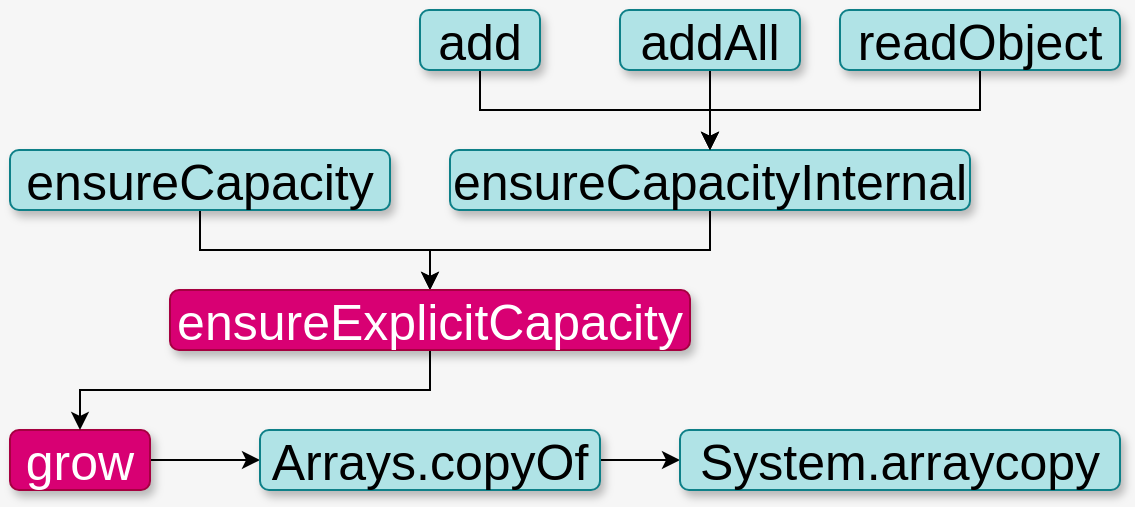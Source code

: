 <mxfile version="13.5.7" type="device"><diagram id="rb5vTrADqy_9L_mEalCB" name="第 1 页"><mxGraphModel dx="1024" dy="592" grid="1" gridSize="10" guides="1" tooltips="1" connect="1" arrows="1" fold="1" page="1" pageScale="1" pageWidth="827" pageHeight="1169" background="#F6F6F6" math="0" shadow="0"><root><mxCell id="0"/><mxCell id="1" parent="0"/><mxCell id="KTXUH28krG1wUkhPZ9fz-20" style="edgeStyle=orthogonalEdgeStyle;rounded=0;orthogonalLoop=1;jettySize=auto;html=1;exitX=0.5;exitY=1;exitDx=0;exitDy=0;fontSize=25;fontColor=#FFFFFF;" edge="1" parent="1" source="KTXUH28krG1wUkhPZ9fz-2" target="KTXUH28krG1wUkhPZ9fz-19"><mxGeometry relative="1" as="geometry"/></mxCell><mxCell id="KTXUH28krG1wUkhPZ9fz-2" value="ensureCapacityInternal" style="text;html=1;strokeColor=#0e8088;align=center;verticalAlign=middle;whiteSpace=wrap;rounded=1;fontSize=25;fillColor=#b0e3e6;shadow=1;glass=0;" vertex="1" parent="1"><mxGeometry x="395" y="250" width="260" height="30" as="geometry"/></mxCell><mxCell id="KTXUH28krG1wUkhPZ9fz-27" style="edgeStyle=orthogonalEdgeStyle;rounded=0;orthogonalLoop=1;jettySize=auto;html=1;exitX=1;exitY=0.5;exitDx=0;exitDy=0;fontSize=25;fontColor=#FFFFFF;" edge="1" parent="1" source="KTXUH28krG1wUkhPZ9fz-3" target="KTXUH28krG1wUkhPZ9fz-4"><mxGeometry relative="1" as="geometry"/></mxCell><mxCell id="KTXUH28krG1wUkhPZ9fz-3" value="grow" style="text;html=1;strokeColor=#A50040;fillColor=#d80073;align=center;verticalAlign=middle;whiteSpace=wrap;rounded=1;shadow=1;fontSize=25;glass=0;fontColor=#ffffff;" vertex="1" parent="1"><mxGeometry x="175" y="390" width="70" height="30" as="geometry"/></mxCell><mxCell id="KTXUH28krG1wUkhPZ9fz-28" style="edgeStyle=orthogonalEdgeStyle;rounded=0;orthogonalLoop=1;jettySize=auto;html=1;exitX=1;exitY=0.5;exitDx=0;exitDy=0;fontSize=25;fontColor=#FFFFFF;" edge="1" parent="1" source="KTXUH28krG1wUkhPZ9fz-4"><mxGeometry relative="1" as="geometry"><mxPoint x="510" y="405" as="targetPoint"/></mxGeometry></mxCell><mxCell id="KTXUH28krG1wUkhPZ9fz-4" value="Arrays.copyOf" style="text;html=1;strokeColor=#0e8088;fillColor=#b0e3e6;align=center;verticalAlign=middle;whiteSpace=wrap;rounded=1;shadow=1;fontSize=25;glass=0;" vertex="1" parent="1"><mxGeometry x="300" y="390" width="170" height="30" as="geometry"/></mxCell><mxCell id="KTXUH28krG1wUkhPZ9fz-6" value="System.arraycopy" style="text;html=1;strokeColor=#0e8088;fillColor=#b0e3e6;align=center;verticalAlign=middle;whiteSpace=wrap;rounded=1;shadow=1;fontSize=25;glass=0;" vertex="1" parent="1"><mxGeometry x="510" y="390" width="220" height="30" as="geometry"/></mxCell><mxCell id="KTXUH28krG1wUkhPZ9fz-23" style="edgeStyle=orthogonalEdgeStyle;rounded=0;orthogonalLoop=1;jettySize=auto;html=1;exitX=0.5;exitY=1;exitDx=0;exitDy=0;fontSize=25;fontColor=#FFFFFF;" edge="1" parent="1" source="KTXUH28krG1wUkhPZ9fz-7" target="KTXUH28krG1wUkhPZ9fz-2"><mxGeometry relative="1" as="geometry"/></mxCell><mxCell id="KTXUH28krG1wUkhPZ9fz-7" value="add" style="text;html=1;strokeColor=#0e8088;fillColor=#b0e3e6;align=center;verticalAlign=middle;whiteSpace=wrap;rounded=1;shadow=1;fontSize=25;glass=0;" vertex="1" parent="1"><mxGeometry x="380" y="180" width="60" height="30" as="geometry"/></mxCell><mxCell id="KTXUH28krG1wUkhPZ9fz-26" style="edgeStyle=orthogonalEdgeStyle;rounded=0;orthogonalLoop=1;jettySize=auto;html=1;exitX=0.5;exitY=1;exitDx=0;exitDy=0;fontSize=25;fontColor=#FFFFFF;" edge="1" parent="1" source="KTXUH28krG1wUkhPZ9fz-8" target="KTXUH28krG1wUkhPZ9fz-2"><mxGeometry relative="1" as="geometry"/></mxCell><mxCell id="KTXUH28krG1wUkhPZ9fz-8" value="addAll" style="text;html=1;strokeColor=#0e8088;fillColor=#b0e3e6;align=center;verticalAlign=middle;whiteSpace=wrap;rounded=1;shadow=1;fontSize=25;glass=0;" vertex="1" parent="1"><mxGeometry x="480" y="180" width="90" height="30" as="geometry"/></mxCell><mxCell id="KTXUH28krG1wUkhPZ9fz-25" style="edgeStyle=orthogonalEdgeStyle;rounded=0;orthogonalLoop=1;jettySize=auto;html=1;exitX=0.5;exitY=1;exitDx=0;exitDy=0;fontSize=25;fontColor=#FFFFFF;" edge="1" parent="1" source="KTXUH28krG1wUkhPZ9fz-9" target="KTXUH28krG1wUkhPZ9fz-2"><mxGeometry relative="1" as="geometry"/></mxCell><mxCell id="KTXUH28krG1wUkhPZ9fz-9" value="readObject" style="text;html=1;strokeColor=#0e8088;fillColor=#b0e3e6;align=center;verticalAlign=middle;whiteSpace=wrap;rounded=1;shadow=1;fontSize=25;glass=0;" vertex="1" parent="1"><mxGeometry x="590" y="180" width="140" height="30" as="geometry"/></mxCell><mxCell id="KTXUH28krG1wUkhPZ9fz-21" style="edgeStyle=orthogonalEdgeStyle;rounded=0;orthogonalLoop=1;jettySize=auto;html=1;exitX=0.5;exitY=1;exitDx=0;exitDy=0;entryX=0.5;entryY=0;entryDx=0;entryDy=0;fontSize=25;fontColor=#FFFFFF;" edge="1" parent="1" source="KTXUH28krG1wUkhPZ9fz-10" target="KTXUH28krG1wUkhPZ9fz-19"><mxGeometry relative="1" as="geometry"/></mxCell><mxCell id="KTXUH28krG1wUkhPZ9fz-10" value="ensureCapacity" style="text;html=1;strokeColor=#0e8088;fillColor=#b0e3e6;align=center;verticalAlign=middle;whiteSpace=wrap;rounded=1;shadow=1;fontSize=25;glass=0;" vertex="1" parent="1"><mxGeometry x="175" y="250" width="190" height="30" as="geometry"/></mxCell><mxCell id="KTXUH28krG1wUkhPZ9fz-22" style="edgeStyle=orthogonalEdgeStyle;rounded=0;orthogonalLoop=1;jettySize=auto;html=1;exitX=0.5;exitY=1;exitDx=0;exitDy=0;entryX=0.5;entryY=0;entryDx=0;entryDy=0;fontSize=25;fontColor=#FFFFFF;" edge="1" parent="1" source="KTXUH28krG1wUkhPZ9fz-19" target="KTXUH28krG1wUkhPZ9fz-3"><mxGeometry relative="1" as="geometry"/></mxCell><mxCell id="KTXUH28krG1wUkhPZ9fz-19" value="ensureExplicitCapacity" style="text;html=1;strokeColor=#A50040;align=center;verticalAlign=middle;whiteSpace=wrap;rounded=1;fontSize=25;fillColor=#d80073;shadow=1;glass=0;fontColor=#ffffff;" vertex="1" parent="1"><mxGeometry x="255" y="320" width="260" height="30" as="geometry"/></mxCell></root></mxGraphModel></diagram></mxfile>